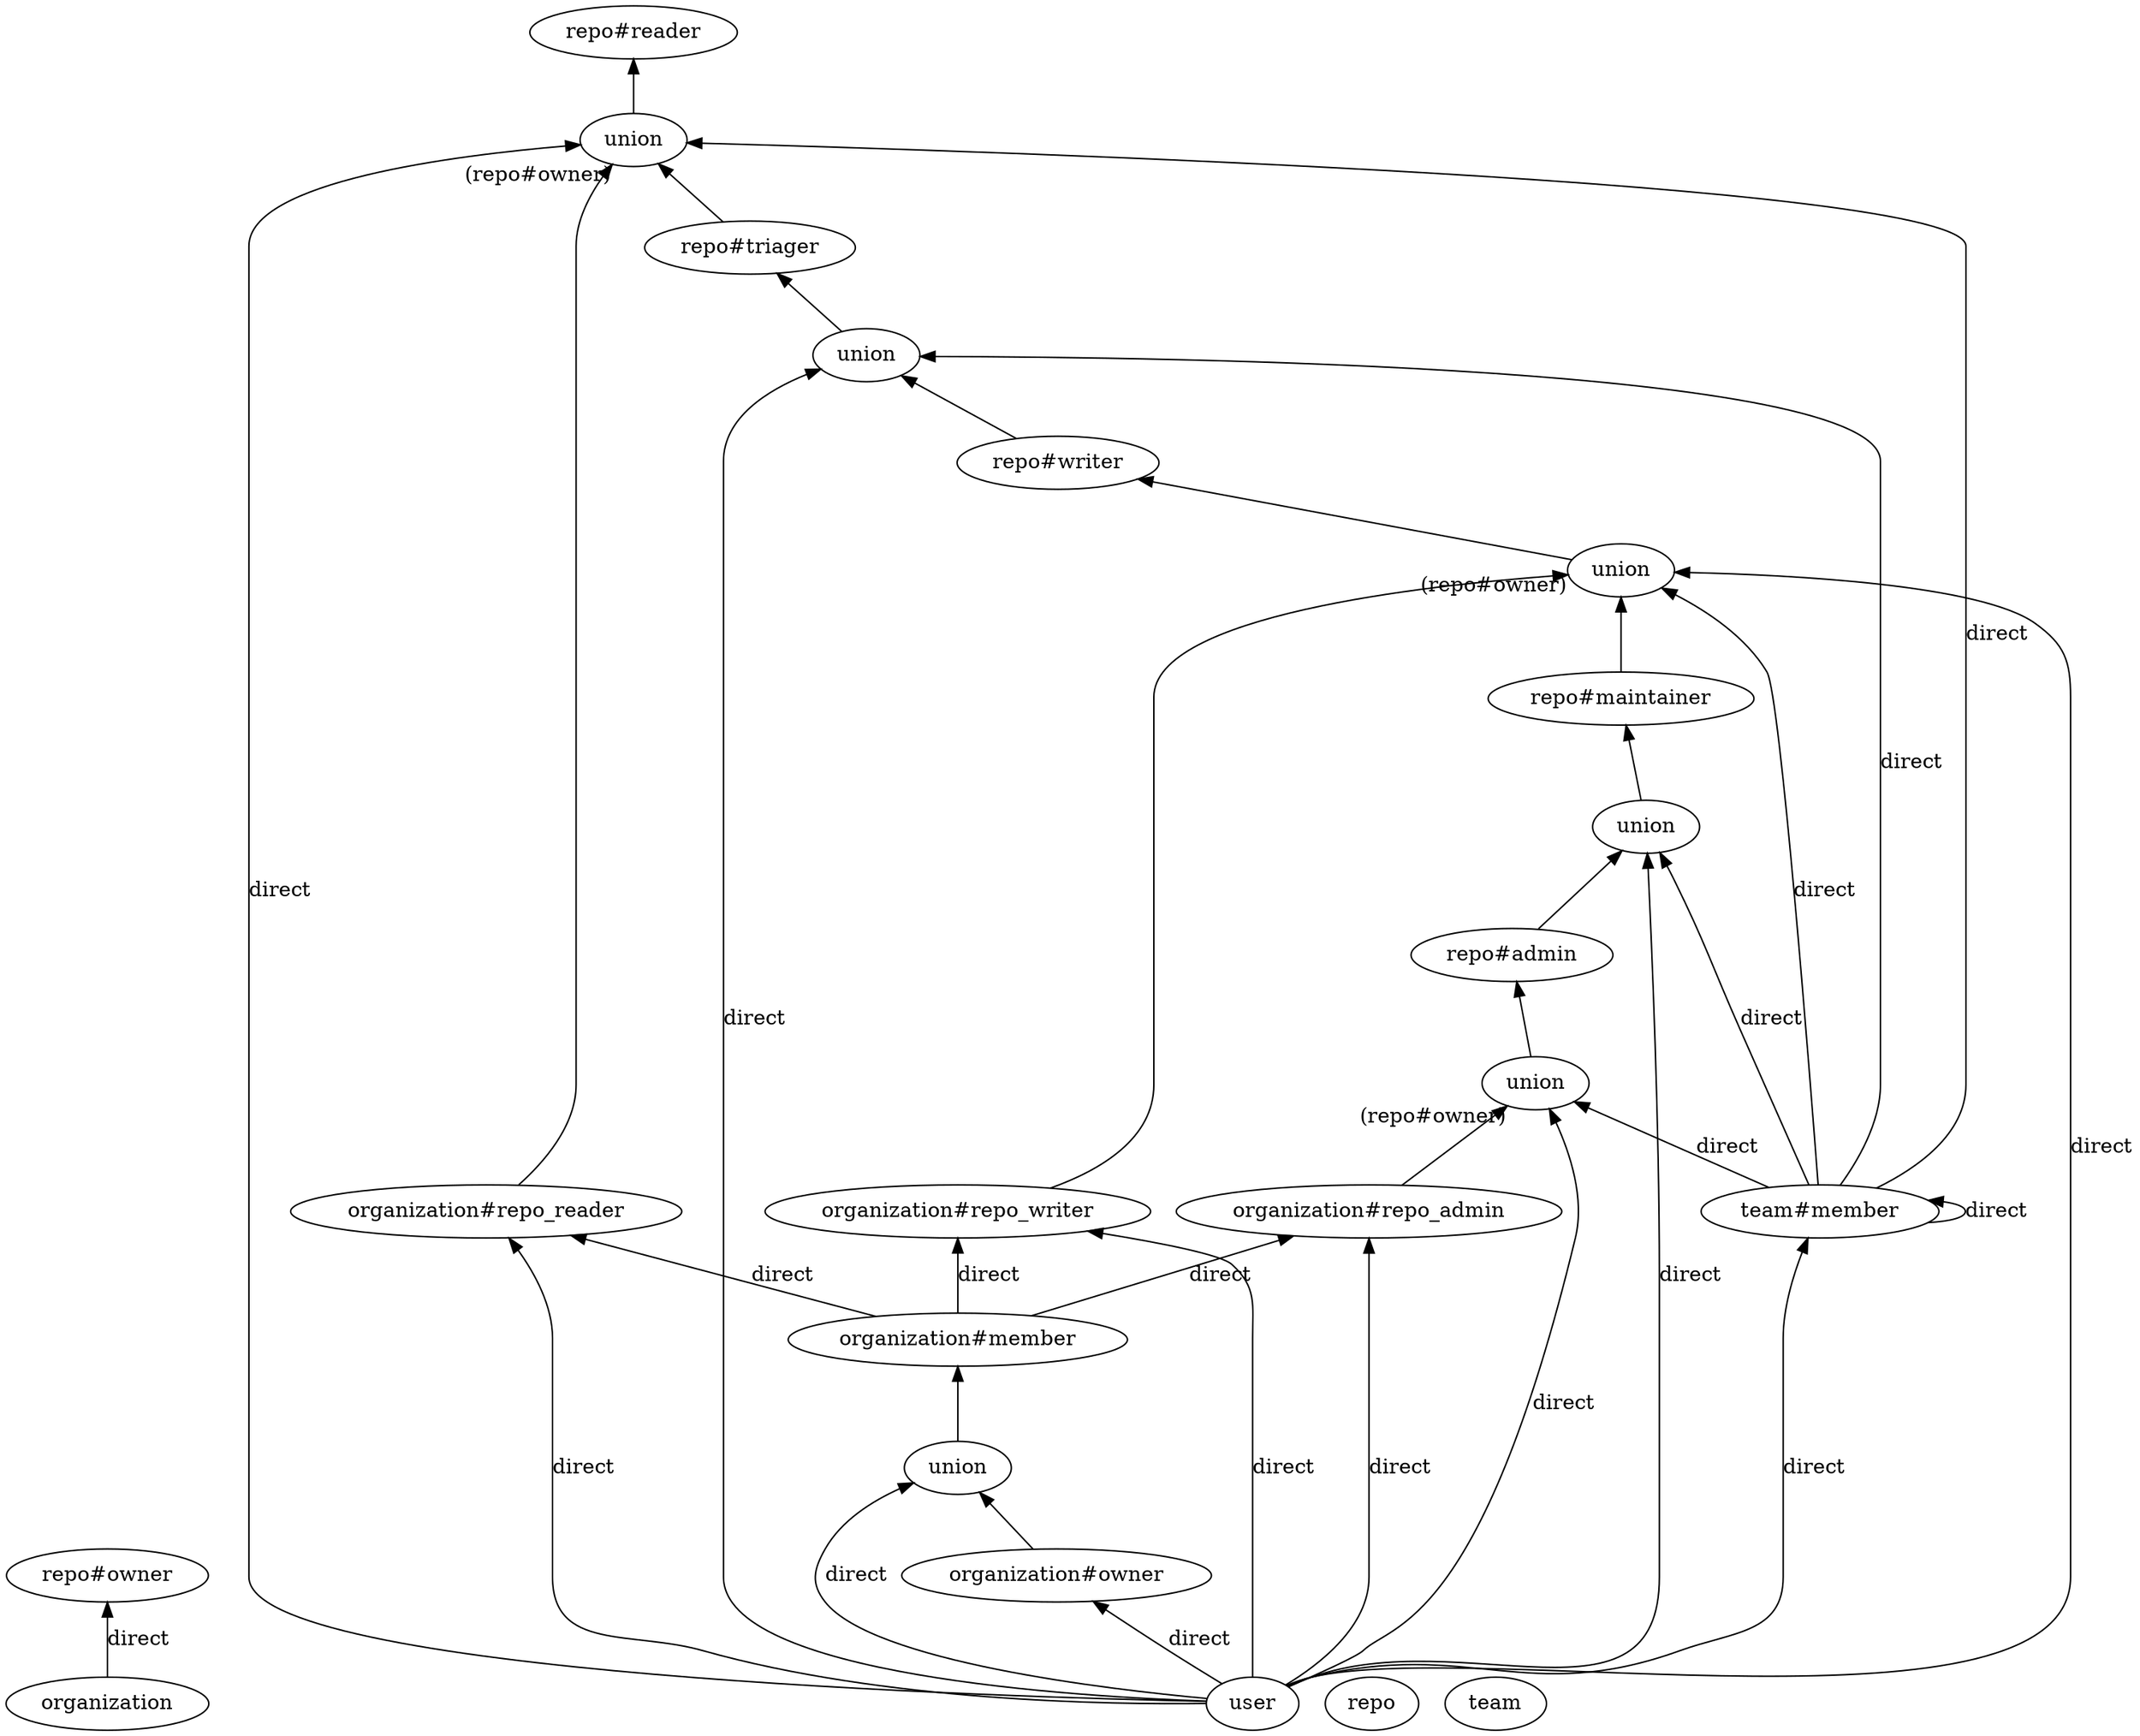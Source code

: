 digraph {
graph [
rankdir=BT
];

// Node definitions.
0 [label=organization];
1 [label="organization#member"];
2 [label=union];
3 [label=user];
4 [label="organization#owner"];
5 [label="organization#repo_admin"];
6 [label="organization#repo_reader"];
7 [label="organization#repo_writer"];
8 [label=repo];
9 [label="repo#admin"];
10 [label=union];
11 [label="team#member"];
12 [label="repo#maintainer"];
13 [label=union];
14 [label="repo#owner"];
15 [label="repo#reader"];
16 [label=union];
17 [label="repo#triager"];
18 [label=union];
19 [label="repo#writer"];
20 [label=union];
21 [label=team];

// Edge definitions.
0 -> 14 [label=direct];
1 -> 5 [label=direct];
1 -> 6 [label=direct];
1 -> 7 [label=direct];
2 -> 1;
3 -> 2 [label=direct];
3 -> 4 [label=direct];
3 -> 5 [label=direct];
3 -> 6 [label=direct];
3 -> 7 [label=direct];
3 -> 10 [label=direct];
3 -> 11 [label=direct];
3 -> 13 [label=direct];
3 -> 16 [label=direct];
3 -> 18 [label=direct];
3 -> 20 [label=direct];
4 -> 2;
5 -> 10 [headlabel="(repo#owner)"];
6 -> 16 [headlabel="(repo#owner)"];
7 -> 20 [headlabel="(repo#owner)"];
9 -> 13;
10 -> 9;
11 -> 10 [label=direct];
11 -> 11 [label=direct];
11 -> 13 [label=direct];
11 -> 16 [label=direct];
11 -> 18 [label=direct];
11 -> 20 [label=direct];
12 -> 20;
13 -> 12;
16 -> 15;
17 -> 16;
18 -> 17;
19 -> 18;
20 -> 19;
}